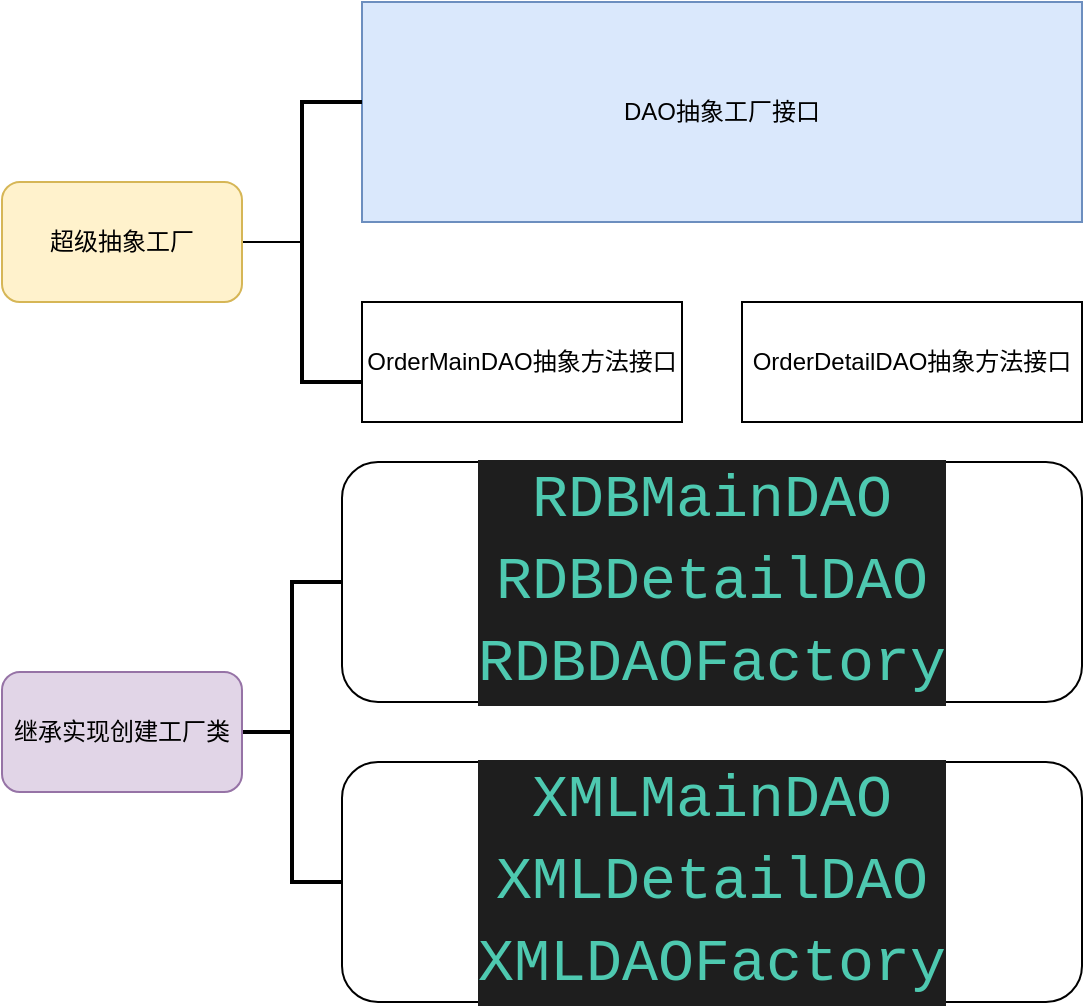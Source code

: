 <mxfile version="17.4.2" type="device"><diagram id="wR0q_9JvtHS1pDvROQcH" name="第 1 页"><mxGraphModel dx="1102" dy="857" grid="1" gridSize="10" guides="1" tooltips="1" connect="1" arrows="1" fold="1" page="1" pageScale="1" pageWidth="1169" pageHeight="827" math="0" shadow="0"><root><mxCell id="0"/><mxCell id="1" parent="0"/><mxCell id="Z1tFzvfUE1XChlAqshKp-1" value="DAO抽象工厂接口" style="rounded=0;whiteSpace=wrap;html=1;fillColor=#dae8fc;strokeColor=#6c8ebf;" vertex="1" parent="1"><mxGeometry x="370" y="170" width="360" height="110" as="geometry"/></mxCell><mxCell id="Z1tFzvfUE1XChlAqshKp-2" value="OrderMainDAO抽象方法接口" style="rounded=0;whiteSpace=wrap;html=1;" vertex="1" parent="1"><mxGeometry x="370" y="320" width="160" height="60" as="geometry"/></mxCell><mxCell id="Z1tFzvfUE1XChlAqshKp-3" value="OrderDetailDAO抽象方法接口" style="rounded=0;whiteSpace=wrap;html=1;" vertex="1" parent="1"><mxGeometry x="560" y="320" width="170" height="60" as="geometry"/></mxCell><mxCell id="Z1tFzvfUE1XChlAqshKp-4" value="&lt;div style=&quot;color: rgb(212 , 212 , 212) ; background-color: rgb(30 , 30 , 30) ; font-family: &amp;#34;consolas&amp;#34; , &amp;#34;courier new&amp;#34; , monospace ; font-size: 30px ; line-height: 41px&quot;&gt;&lt;span style=&quot;color: #4ec9b0&quot;&gt;RDBMainDAO&lt;/span&gt;&lt;/div&gt;&lt;div style=&quot;color: rgb(212 , 212 , 212) ; background-color: rgb(30 , 30 , 30) ; font-family: &amp;#34;consolas&amp;#34; , &amp;#34;courier new&amp;#34; , monospace ; font-size: 30px ; line-height: 41px&quot;&gt;&lt;div style=&quot;line-height: 41px&quot;&gt;&lt;span style=&quot;color: #4ec9b0&quot;&gt;RDBDetailDAO&lt;/span&gt;&lt;/div&gt;&lt;div style=&quot;line-height: 41px&quot;&gt;&lt;div style=&quot;line-height: 41px&quot;&gt;&lt;span style=&quot;color: #4ec9b0&quot;&gt;RDBDAOFactory&lt;/span&gt;&lt;/div&gt;&lt;/div&gt;&lt;/div&gt;" style="rounded=1;whiteSpace=wrap;html=1;" vertex="1" parent="1"><mxGeometry x="360" y="400" width="370" height="120" as="geometry"/></mxCell><mxCell id="Z1tFzvfUE1XChlAqshKp-5" value="&lt;div style=&quot;color: rgb(212 , 212 , 212) ; background-color: rgb(30 , 30 , 30) ; font-family: &amp;#34;consolas&amp;#34; , &amp;#34;courier new&amp;#34; , monospace ; font-size: 30px ; line-height: 41px&quot;&gt;&lt;span style=&quot;color: #4ec9b0&quot;&gt;XMLMainDAO&lt;/span&gt;&lt;/div&gt;&lt;div style=&quot;color: rgb(212 , 212 , 212) ; background-color: rgb(30 , 30 , 30) ; font-family: &amp;#34;consolas&amp;#34; , &amp;#34;courier new&amp;#34; , monospace ; font-size: 30px ; line-height: 41px&quot;&gt;&lt;div style=&quot;line-height: 41px&quot;&gt;&lt;span style=&quot;color: #4ec9b0&quot;&gt;XMLDetailDAO&lt;/span&gt;&lt;/div&gt;&lt;div style=&quot;line-height: 41px&quot;&gt;&lt;div style=&quot;line-height: 41px&quot;&gt;&lt;span style=&quot;color: #4ec9b0&quot;&gt;XMLDAOFactory&lt;/span&gt;&lt;/div&gt;&lt;/div&gt;&lt;/div&gt;" style="rounded=1;whiteSpace=wrap;html=1;" vertex="1" parent="1"><mxGeometry x="360" y="550" width="370" height="120" as="geometry"/></mxCell><mxCell id="Z1tFzvfUE1XChlAqshKp-10" style="edgeStyle=orthogonalEdgeStyle;rounded=0;orthogonalLoop=1;jettySize=auto;html=1;exitX=0;exitY=0.5;exitDx=0;exitDy=0;exitPerimeter=0;" edge="1" parent="1" source="Z1tFzvfUE1XChlAqshKp-7"><mxGeometry relative="1" as="geometry"><mxPoint x="260" y="290" as="targetPoint"/></mxGeometry></mxCell><mxCell id="Z1tFzvfUE1XChlAqshKp-7" value="" style="strokeWidth=2;html=1;shape=mxgraph.flowchart.annotation_1;align=left;pointerEvents=1;glass=0;sketch=0;fillColor=default;" vertex="1" parent="1"><mxGeometry x="340" y="220" width="30" height="140" as="geometry"/></mxCell><mxCell id="Z1tFzvfUE1XChlAqshKp-8" value="" style="strokeWidth=2;html=1;shape=mxgraph.flowchart.annotation_2;align=left;labelPosition=right;pointerEvents=1;glass=0;sketch=0;fillColor=default;" vertex="1" parent="1"><mxGeometry x="310" y="460" width="50" height="150" as="geometry"/></mxCell><mxCell id="Z1tFzvfUE1XChlAqshKp-9" value="继承实现创建工厂类" style="rounded=1;whiteSpace=wrap;html=1;glass=0;sketch=0;fillColor=#e1d5e7;strokeColor=#9673a6;" vertex="1" parent="1"><mxGeometry x="190" y="505" width="120" height="60" as="geometry"/></mxCell><mxCell id="Z1tFzvfUE1XChlAqshKp-11" value="超级抽象工厂" style="rounded=1;whiteSpace=wrap;html=1;glass=0;sketch=0;fillColor=#fff2cc;strokeColor=#d6b656;" vertex="1" parent="1"><mxGeometry x="190" y="260" width="120" height="60" as="geometry"/></mxCell></root></mxGraphModel></diagram></mxfile>